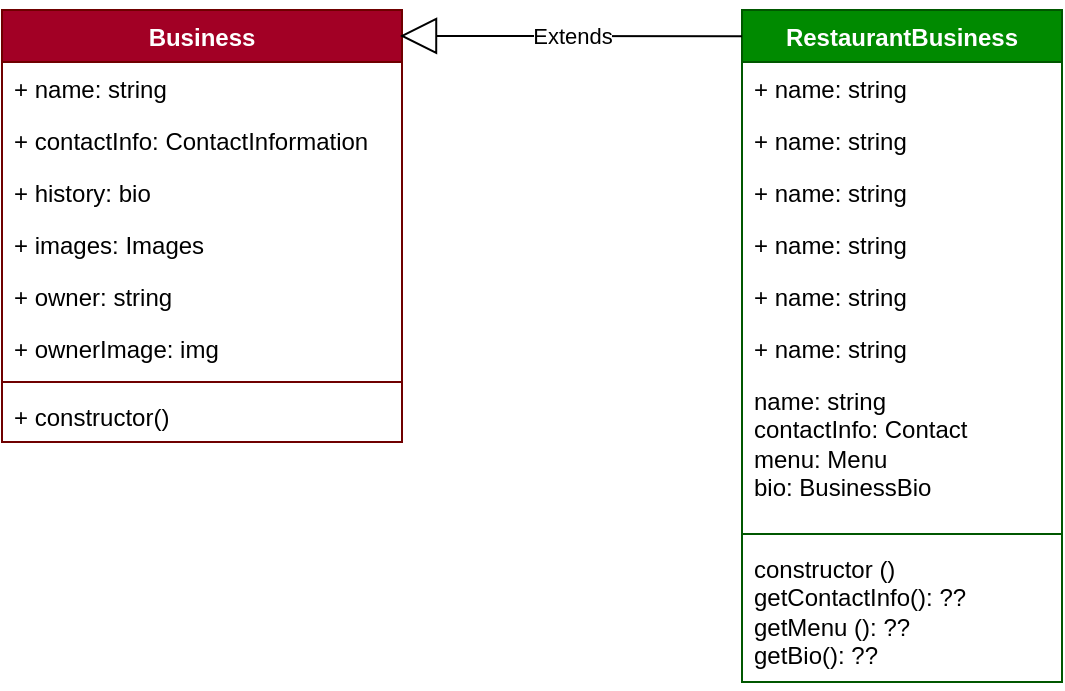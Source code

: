 <mxfile version="21.3.2" type="github">
  <diagram name="Page-1" id="5gD9S_qfb3yua5OunotD">
    <mxGraphModel dx="1379" dy="788" grid="1" gridSize="10" guides="1" tooltips="1" connect="1" arrows="1" fold="1" page="1" pageScale="1" pageWidth="850" pageHeight="1100" math="0" shadow="0">
      <root>
        <mxCell id="0" />
        <mxCell id="1" parent="0" />
        <mxCell id="G5nZQSFpa2zoZMKRh_J8-18" value="RestaurantBusiness" style="swimlane;fontStyle=1;align=center;verticalAlign=top;childLayout=stackLayout;horizontal=1;startSize=26;horizontalStack=0;resizeParent=1;resizeParentMax=0;resizeLast=0;collapsible=1;marginBottom=0;whiteSpace=wrap;html=1;fillColor=#008a00;fontColor=#ffffff;strokeColor=#005700;" vertex="1" parent="1">
          <mxGeometry x="460" y="52" width="160" height="336" as="geometry" />
        </mxCell>
        <mxCell id="G5nZQSFpa2zoZMKRh_J8-35" value="+ name: string" style="text;strokeColor=none;fillColor=none;align=left;verticalAlign=top;spacingLeft=4;spacingRight=4;overflow=hidden;rotatable=0;points=[[0,0.5],[1,0.5]];portConstraint=eastwest;whiteSpace=wrap;html=1;" vertex="1" parent="G5nZQSFpa2zoZMKRh_J8-18">
          <mxGeometry y="26" width="160" height="26" as="geometry" />
        </mxCell>
        <mxCell id="G5nZQSFpa2zoZMKRh_J8-36" value="+ name: string" style="text;strokeColor=none;fillColor=none;align=left;verticalAlign=top;spacingLeft=4;spacingRight=4;overflow=hidden;rotatable=0;points=[[0,0.5],[1,0.5]];portConstraint=eastwest;whiteSpace=wrap;html=1;" vertex="1" parent="G5nZQSFpa2zoZMKRh_J8-18">
          <mxGeometry y="52" width="160" height="26" as="geometry" />
        </mxCell>
        <mxCell id="G5nZQSFpa2zoZMKRh_J8-40" value="+ name: string" style="text;strokeColor=none;fillColor=none;align=left;verticalAlign=top;spacingLeft=4;spacingRight=4;overflow=hidden;rotatable=0;points=[[0,0.5],[1,0.5]];portConstraint=eastwest;whiteSpace=wrap;html=1;" vertex="1" parent="G5nZQSFpa2zoZMKRh_J8-18">
          <mxGeometry y="78" width="160" height="26" as="geometry" />
        </mxCell>
        <mxCell id="G5nZQSFpa2zoZMKRh_J8-39" value="+ name: string" style="text;strokeColor=none;fillColor=none;align=left;verticalAlign=top;spacingLeft=4;spacingRight=4;overflow=hidden;rotatable=0;points=[[0,0.5],[1,0.5]];portConstraint=eastwest;whiteSpace=wrap;html=1;" vertex="1" parent="G5nZQSFpa2zoZMKRh_J8-18">
          <mxGeometry y="104" width="160" height="26" as="geometry" />
        </mxCell>
        <mxCell id="G5nZQSFpa2zoZMKRh_J8-38" value="+ name: string" style="text;strokeColor=none;fillColor=none;align=left;verticalAlign=top;spacingLeft=4;spacingRight=4;overflow=hidden;rotatable=0;points=[[0,0.5],[1,0.5]];portConstraint=eastwest;whiteSpace=wrap;html=1;" vertex="1" parent="G5nZQSFpa2zoZMKRh_J8-18">
          <mxGeometry y="130" width="160" height="26" as="geometry" />
        </mxCell>
        <mxCell id="G5nZQSFpa2zoZMKRh_J8-37" value="+ name: string" style="text;strokeColor=none;fillColor=none;align=left;verticalAlign=top;spacingLeft=4;spacingRight=4;overflow=hidden;rotatable=0;points=[[0,0.5],[1,0.5]];portConstraint=eastwest;whiteSpace=wrap;html=1;" vertex="1" parent="G5nZQSFpa2zoZMKRh_J8-18">
          <mxGeometry y="156" width="160" height="26" as="geometry" />
        </mxCell>
        <mxCell id="G5nZQSFpa2zoZMKRh_J8-19" value="name: string&lt;br&gt;contactInfo: Contact&lt;br&gt;menu: Menu&lt;br&gt;bio: BusinessBio" style="text;strokeColor=none;fillColor=none;align=left;verticalAlign=top;spacingLeft=4;spacingRight=4;overflow=hidden;rotatable=0;points=[[0,0.5],[1,0.5]];portConstraint=eastwest;whiteSpace=wrap;html=1;" vertex="1" parent="G5nZQSFpa2zoZMKRh_J8-18">
          <mxGeometry y="182" width="160" height="76" as="geometry" />
        </mxCell>
        <mxCell id="G5nZQSFpa2zoZMKRh_J8-20" value="" style="line;strokeWidth=1;fillColor=none;align=left;verticalAlign=middle;spacingTop=-1;spacingLeft=3;spacingRight=3;rotatable=0;labelPosition=right;points=[];portConstraint=eastwest;strokeColor=inherit;" vertex="1" parent="G5nZQSFpa2zoZMKRh_J8-18">
          <mxGeometry y="258" width="160" height="8" as="geometry" />
        </mxCell>
        <mxCell id="G5nZQSFpa2zoZMKRh_J8-21" value="constructor ()&lt;br&gt;getContactInfo(): ??&lt;br&gt;getMenu (): ??&lt;br&gt;getBio(): ??" style="text;strokeColor=none;fillColor=none;align=left;verticalAlign=top;spacingLeft=4;spacingRight=4;overflow=hidden;rotatable=0;points=[[0,0.5],[1,0.5]];portConstraint=eastwest;whiteSpace=wrap;html=1;" vertex="1" parent="G5nZQSFpa2zoZMKRh_J8-18">
          <mxGeometry y="266" width="160" height="70" as="geometry" />
        </mxCell>
        <mxCell id="G5nZQSFpa2zoZMKRh_J8-22" value="Business" style="swimlane;fontStyle=1;align=center;verticalAlign=top;childLayout=stackLayout;horizontal=1;startSize=26;horizontalStack=0;resizeParent=1;resizeParentMax=0;resizeLast=0;collapsible=1;marginBottom=0;whiteSpace=wrap;html=1;fillColor=#a20025;fontColor=#ffffff;strokeColor=#6F0000;" vertex="1" parent="1">
          <mxGeometry x="90" y="52" width="200" height="216" as="geometry" />
        </mxCell>
        <mxCell id="G5nZQSFpa2zoZMKRh_J8-26" value="+ name: string" style="text;strokeColor=none;fillColor=none;align=left;verticalAlign=top;spacingLeft=4;spacingRight=4;overflow=hidden;rotatable=0;points=[[0,0.5],[1,0.5]];portConstraint=eastwest;whiteSpace=wrap;html=1;" vertex="1" parent="G5nZQSFpa2zoZMKRh_J8-22">
          <mxGeometry y="26" width="200" height="26" as="geometry" />
        </mxCell>
        <mxCell id="G5nZQSFpa2zoZMKRh_J8-27" value="+ contactInfo: ContactInformation" style="text;strokeColor=none;fillColor=none;align=left;verticalAlign=top;spacingLeft=4;spacingRight=4;overflow=hidden;rotatable=0;points=[[0,0.5],[1,0.5]];portConstraint=eastwest;whiteSpace=wrap;html=1;" vertex="1" parent="G5nZQSFpa2zoZMKRh_J8-22">
          <mxGeometry y="52" width="200" height="26" as="geometry" />
        </mxCell>
        <mxCell id="G5nZQSFpa2zoZMKRh_J8-28" value="+ history: bio" style="text;strokeColor=none;fillColor=none;align=left;verticalAlign=top;spacingLeft=4;spacingRight=4;overflow=hidden;rotatable=0;points=[[0,0.5],[1,0.5]];portConstraint=eastwest;whiteSpace=wrap;html=1;" vertex="1" parent="G5nZQSFpa2zoZMKRh_J8-22">
          <mxGeometry y="78" width="200" height="26" as="geometry" />
        </mxCell>
        <mxCell id="G5nZQSFpa2zoZMKRh_J8-31" value="+ images: Images" style="text;strokeColor=none;fillColor=none;align=left;verticalAlign=top;spacingLeft=4;spacingRight=4;overflow=hidden;rotatable=0;points=[[0,0.5],[1,0.5]];portConstraint=eastwest;whiteSpace=wrap;html=1;" vertex="1" parent="G5nZQSFpa2zoZMKRh_J8-22">
          <mxGeometry y="104" width="200" height="26" as="geometry" />
        </mxCell>
        <mxCell id="G5nZQSFpa2zoZMKRh_J8-29" value="+ owner: string" style="text;strokeColor=none;fillColor=none;align=left;verticalAlign=top;spacingLeft=4;spacingRight=4;overflow=hidden;rotatable=0;points=[[0,0.5],[1,0.5]];portConstraint=eastwest;whiteSpace=wrap;html=1;" vertex="1" parent="G5nZQSFpa2zoZMKRh_J8-22">
          <mxGeometry y="130" width="200" height="26" as="geometry" />
        </mxCell>
        <mxCell id="G5nZQSFpa2zoZMKRh_J8-30" value="+ ownerImage: img&lt;br&gt;" style="text;strokeColor=none;fillColor=none;align=left;verticalAlign=top;spacingLeft=4;spacingRight=4;overflow=hidden;rotatable=0;points=[[0,0.5],[1,0.5]];portConstraint=eastwest;whiteSpace=wrap;html=1;" vertex="1" parent="G5nZQSFpa2zoZMKRh_J8-22">
          <mxGeometry y="156" width="200" height="26" as="geometry" />
        </mxCell>
        <mxCell id="G5nZQSFpa2zoZMKRh_J8-24" value="" style="line;strokeWidth=1;fillColor=none;align=left;verticalAlign=middle;spacingTop=-1;spacingLeft=3;spacingRight=3;rotatable=0;labelPosition=right;points=[];portConstraint=eastwest;strokeColor=inherit;" vertex="1" parent="G5nZQSFpa2zoZMKRh_J8-22">
          <mxGeometry y="182" width="200" height="8" as="geometry" />
        </mxCell>
        <mxCell id="G5nZQSFpa2zoZMKRh_J8-25" value="+ constructor()" style="text;strokeColor=none;fillColor=none;align=left;verticalAlign=top;spacingLeft=4;spacingRight=4;overflow=hidden;rotatable=0;points=[[0,0.5],[1,0.5]];portConstraint=eastwest;whiteSpace=wrap;html=1;" vertex="1" parent="G5nZQSFpa2zoZMKRh_J8-22">
          <mxGeometry y="190" width="200" height="26" as="geometry" />
        </mxCell>
        <mxCell id="G5nZQSFpa2zoZMKRh_J8-34" value="Extends" style="endArrow=block;endSize=16;endFill=0;html=1;rounded=0;entryX=0.995;entryY=0.06;entryDx=0;entryDy=0;entryPerimeter=0;exitX=0;exitY=0.039;exitDx=0;exitDy=0;exitPerimeter=0;" edge="1" parent="1" source="G5nZQSFpa2zoZMKRh_J8-18" target="G5nZQSFpa2zoZMKRh_J8-22">
          <mxGeometry width="160" relative="1" as="geometry">
            <mxPoint x="420" y="80" as="sourcePoint" />
            <mxPoint x="360" y="230" as="targetPoint" />
          </mxGeometry>
        </mxCell>
      </root>
    </mxGraphModel>
  </diagram>
</mxfile>
